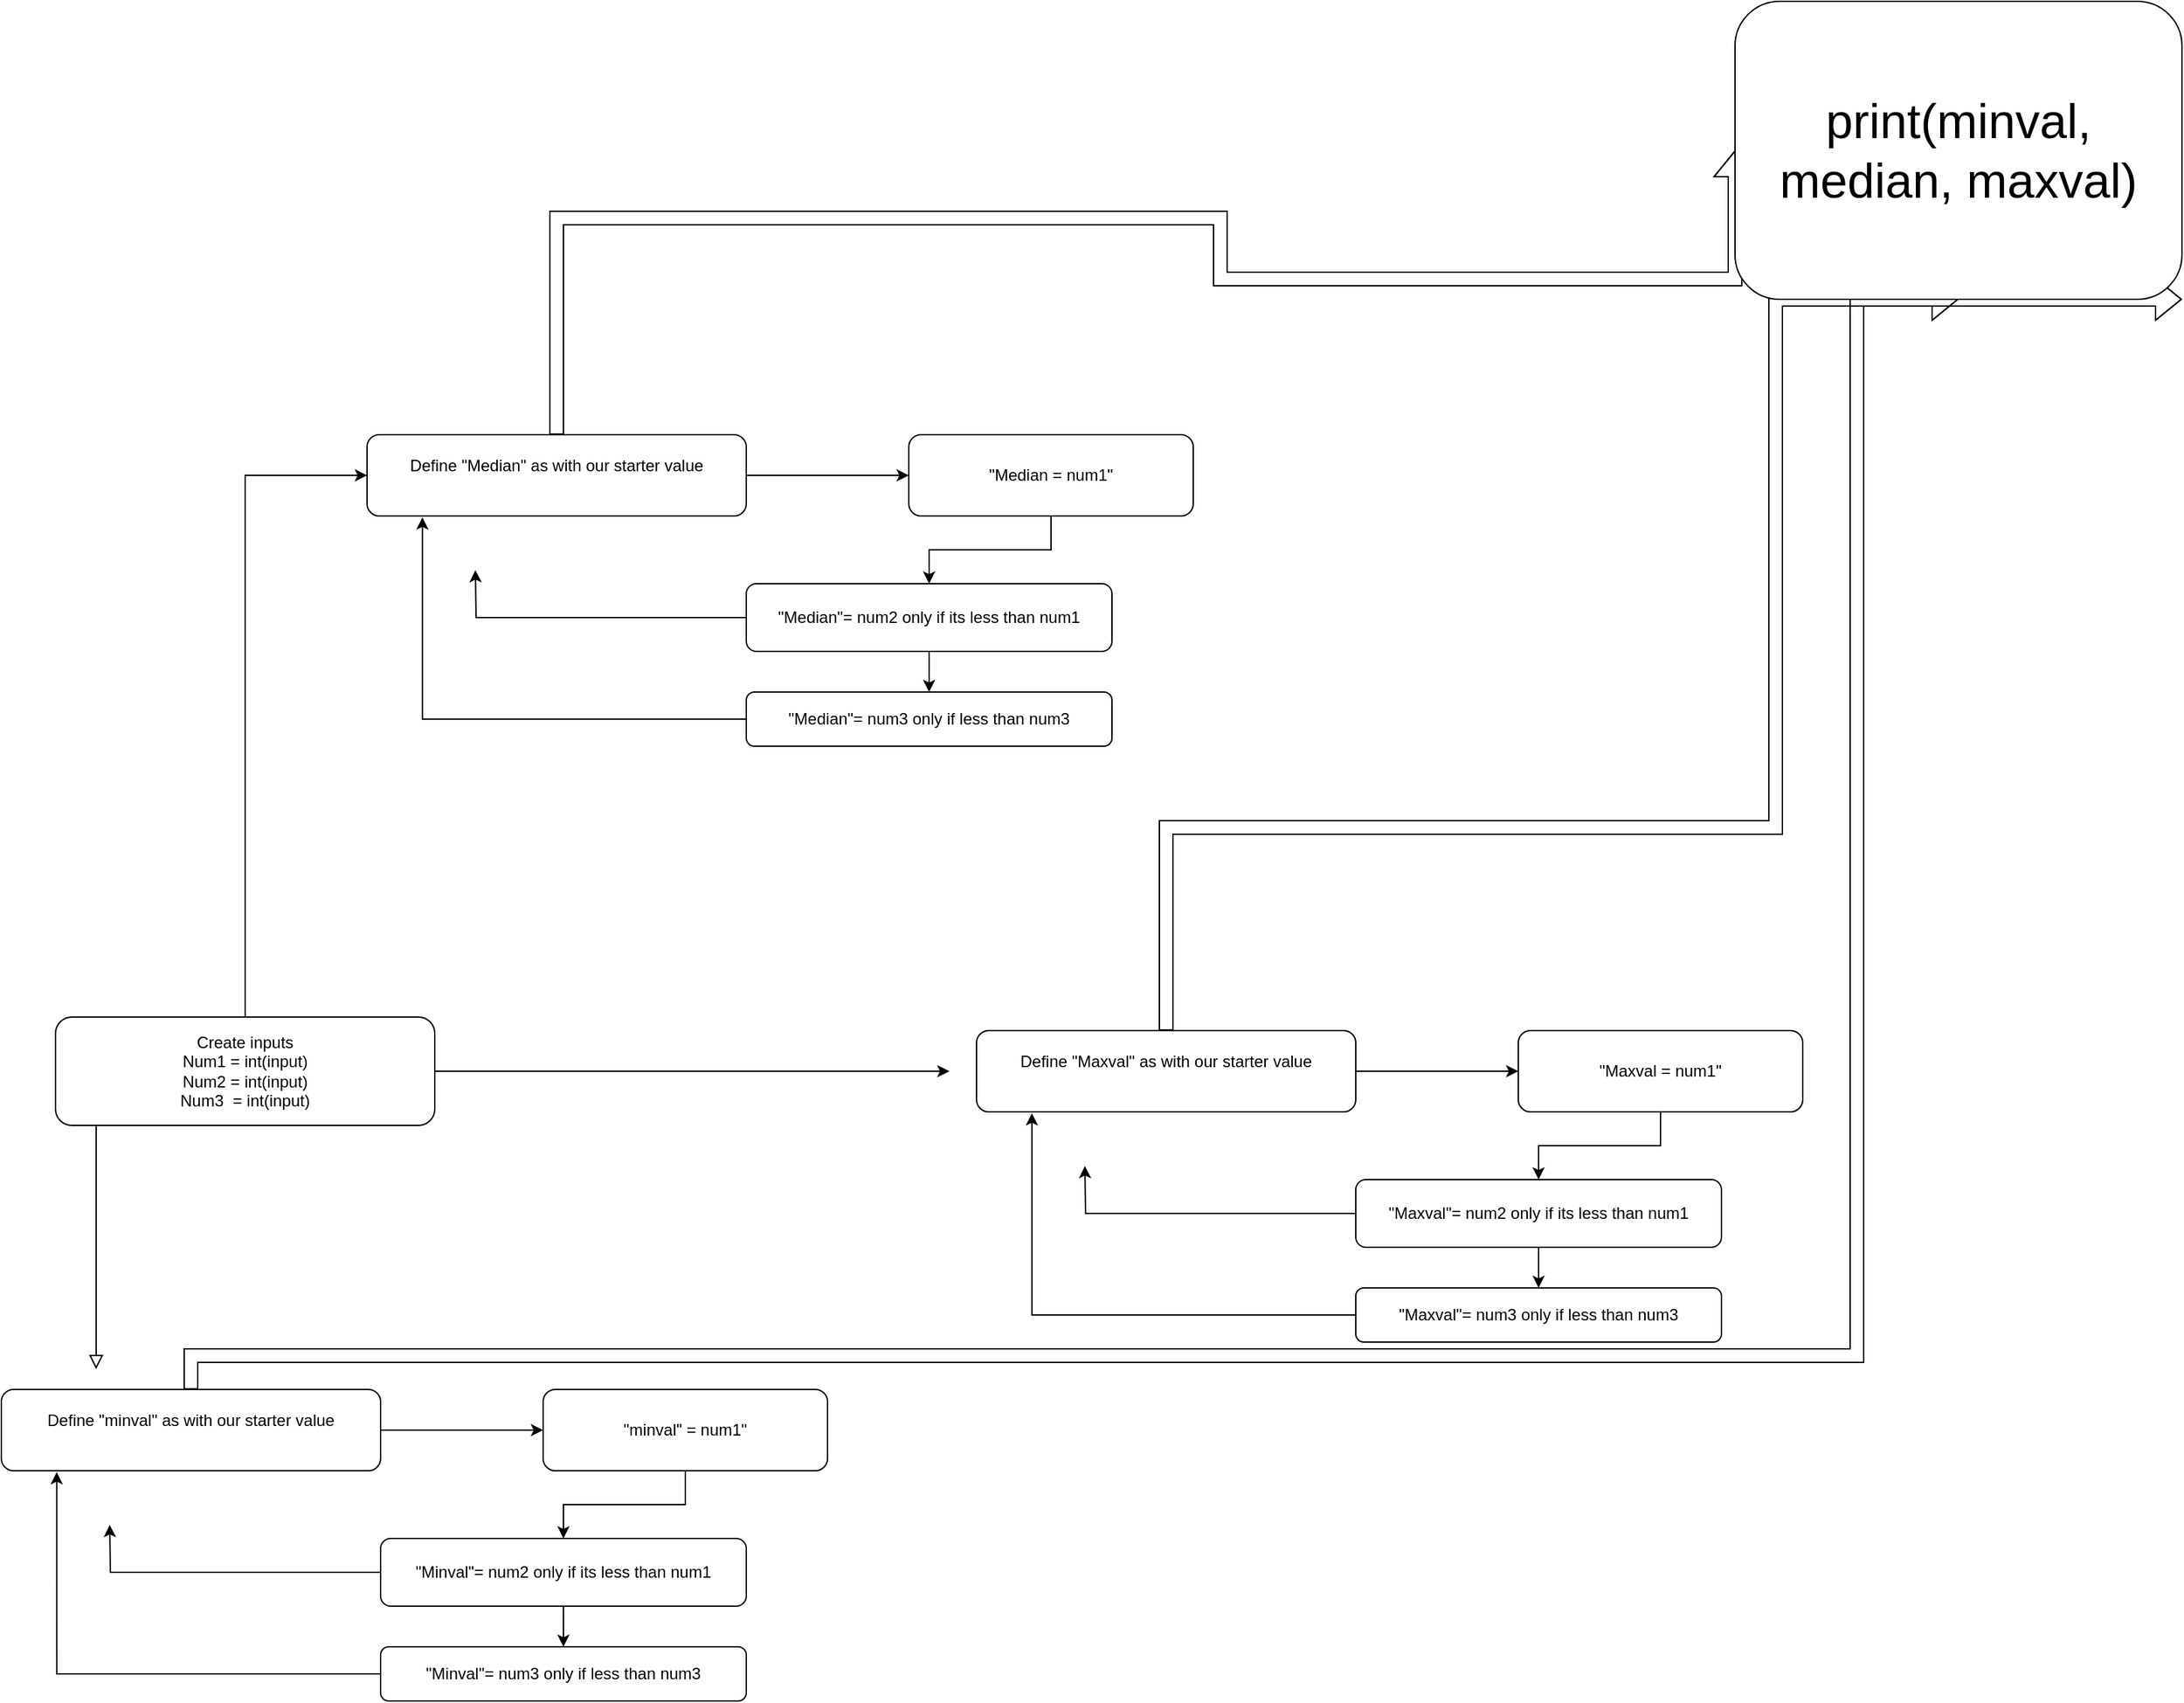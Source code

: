 <mxfile version="24.6.3" type="device">
  <diagram id="C5RBs43oDa-KdzZeNtuy" name="Page-1">
    <mxGraphModel dx="822" dy="1642" grid="1" gridSize="10" guides="1" tooltips="1" connect="1" arrows="1" fold="1" page="1" pageScale="1" pageWidth="827" pageHeight="1169" math="0" shadow="0">
      <root>
        <mxCell id="WIyWlLk6GJQsqaUBKTNV-0" />
        <mxCell id="WIyWlLk6GJQsqaUBKTNV-1" parent="WIyWlLk6GJQsqaUBKTNV-0" />
        <mxCell id="WIyWlLk6GJQsqaUBKTNV-2" value="" style="rounded=0;html=1;jettySize=auto;orthogonalLoop=1;fontSize=11;endArrow=block;endFill=0;endSize=8;strokeWidth=1;shadow=0;labelBackgroundColor=none;edgeStyle=orthogonalEdgeStyle;" parent="WIyWlLk6GJQsqaUBKTNV-1" source="WIyWlLk6GJQsqaUBKTNV-3" edge="1">
          <mxGeometry relative="1" as="geometry">
            <mxPoint x="110" y="250" as="targetPoint" />
            <Array as="points">
              <mxPoint x="110" y="210" />
            </Array>
          </mxGeometry>
        </mxCell>
        <mxCell id="fMM5NE8pV7-07rERz2uC-22" style="edgeStyle=orthogonalEdgeStyle;rounded=0;orthogonalLoop=1;jettySize=auto;html=1;" edge="1" parent="WIyWlLk6GJQsqaUBKTNV-1" source="WIyWlLk6GJQsqaUBKTNV-3">
          <mxGeometry relative="1" as="geometry">
            <mxPoint x="740" y="30" as="targetPoint" />
          </mxGeometry>
        </mxCell>
        <mxCell id="fMM5NE8pV7-07rERz2uC-34" style="edgeStyle=orthogonalEdgeStyle;rounded=0;orthogonalLoop=1;jettySize=auto;html=1;entryX=0;entryY=0.5;entryDx=0;entryDy=0;" edge="1" parent="WIyWlLk6GJQsqaUBKTNV-1" source="WIyWlLk6GJQsqaUBKTNV-3" target="fMM5NE8pV7-07rERz2uC-25">
          <mxGeometry relative="1" as="geometry" />
        </mxCell>
        <mxCell id="WIyWlLk6GJQsqaUBKTNV-3" value="Create inputs&lt;div&gt;Num1 = int(input)&lt;/div&gt;&lt;div&gt;Num2 = int(input)&lt;/div&gt;&lt;div&gt;Num3&amp;nbsp; = int(input)&lt;/div&gt;" style="rounded=1;whiteSpace=wrap;html=1;fontSize=12;glass=0;strokeWidth=1;shadow=0;" parent="WIyWlLk6GJQsqaUBKTNV-1" vertex="1">
          <mxGeometry x="80" y="-10" width="280" height="80" as="geometry" />
        </mxCell>
        <mxCell id="fMM5NE8pV7-07rERz2uC-2" style="edgeStyle=orthogonalEdgeStyle;rounded=0;orthogonalLoop=1;jettySize=auto;html=1;entryX=0;entryY=0.5;entryDx=0;entryDy=0;" edge="1" parent="WIyWlLk6GJQsqaUBKTNV-1" source="fMM5NE8pV7-07rERz2uC-4" target="fMM5NE8pV7-07rERz2uC-11">
          <mxGeometry relative="1" as="geometry">
            <mxPoint x="440" y="325" as="targetPoint" />
          </mxGeometry>
        </mxCell>
        <mxCell id="fMM5NE8pV7-07rERz2uC-41" style="edgeStyle=orthogonalEdgeStyle;rounded=0;orthogonalLoop=1;jettySize=auto;html=1;entryX=1;entryY=1;entryDx=0;entryDy=0;shape=flexArrow;" edge="1" parent="WIyWlLk6GJQsqaUBKTNV-1" source="fMM5NE8pV7-07rERz2uC-4" target="fMM5NE8pV7-07rERz2uC-36">
          <mxGeometry relative="1" as="geometry">
            <Array as="points">
              <mxPoint x="180" y="240" />
              <mxPoint x="1410" y="240" />
            </Array>
          </mxGeometry>
        </mxCell>
        <mxCell id="fMM5NE8pV7-07rERz2uC-4" value="Define &quot;minval&quot; as with our starter value&lt;div&gt;&amp;nbsp;&lt;/div&gt;" style="rounded=1;whiteSpace=wrap;html=1;" vertex="1" parent="WIyWlLk6GJQsqaUBKTNV-1">
          <mxGeometry x="40" y="265" width="280" height="60" as="geometry" />
        </mxCell>
        <mxCell id="fMM5NE8pV7-07rERz2uC-5" style="edgeStyle=orthogonalEdgeStyle;rounded=0;orthogonalLoop=1;jettySize=auto;html=1;" edge="1" parent="WIyWlLk6GJQsqaUBKTNV-1" source="fMM5NE8pV7-07rERz2uC-7">
          <mxGeometry relative="1" as="geometry">
            <mxPoint x="120" y="365" as="targetPoint" />
          </mxGeometry>
        </mxCell>
        <mxCell id="fMM5NE8pV7-07rERz2uC-6" style="edgeStyle=orthogonalEdgeStyle;rounded=0;orthogonalLoop=1;jettySize=auto;html=1;entryX=0.5;entryY=0;entryDx=0;entryDy=0;" edge="1" parent="WIyWlLk6GJQsqaUBKTNV-1" source="fMM5NE8pV7-07rERz2uC-7" target="fMM5NE8pV7-07rERz2uC-9">
          <mxGeometry relative="1" as="geometry" />
        </mxCell>
        <mxCell id="fMM5NE8pV7-07rERz2uC-7" value="&quot;Minval&quot;= num2 only if its less than num1" style="rounded=1;whiteSpace=wrap;html=1;" vertex="1" parent="WIyWlLk6GJQsqaUBKTNV-1">
          <mxGeometry x="320" y="375" width="270" height="50" as="geometry" />
        </mxCell>
        <mxCell id="fMM5NE8pV7-07rERz2uC-8" style="edgeStyle=orthogonalEdgeStyle;rounded=0;orthogonalLoop=1;jettySize=auto;html=1;entryX=0.146;entryY=1.017;entryDx=0;entryDy=0;entryPerimeter=0;exitX=0;exitY=0.5;exitDx=0;exitDy=0;" edge="1" parent="WIyWlLk6GJQsqaUBKTNV-1" source="fMM5NE8pV7-07rERz2uC-9" target="fMM5NE8pV7-07rERz2uC-4">
          <mxGeometry relative="1" as="geometry">
            <mxPoint x="80" y="365" as="targetPoint" />
          </mxGeometry>
        </mxCell>
        <mxCell id="fMM5NE8pV7-07rERz2uC-9" value="&quot;Minval&quot;= num3 only if less than num3" style="rounded=1;whiteSpace=wrap;html=1;" vertex="1" parent="WIyWlLk6GJQsqaUBKTNV-1">
          <mxGeometry x="320" y="455" width="270" height="40" as="geometry" />
        </mxCell>
        <mxCell id="fMM5NE8pV7-07rERz2uC-10" style="edgeStyle=orthogonalEdgeStyle;rounded=0;orthogonalLoop=1;jettySize=auto;html=1;" edge="1" parent="WIyWlLk6GJQsqaUBKTNV-1" source="fMM5NE8pV7-07rERz2uC-11" target="fMM5NE8pV7-07rERz2uC-7">
          <mxGeometry relative="1" as="geometry" />
        </mxCell>
        <mxCell id="fMM5NE8pV7-07rERz2uC-11" value="&quot;minval&quot; = num1&quot;" style="rounded=1;whiteSpace=wrap;html=1;" vertex="1" parent="WIyWlLk6GJQsqaUBKTNV-1">
          <mxGeometry x="440" y="265" width="210" height="60" as="geometry" />
        </mxCell>
        <mxCell id="fMM5NE8pV7-07rERz2uC-12" style="edgeStyle=orthogonalEdgeStyle;rounded=0;orthogonalLoop=1;jettySize=auto;html=1;entryX=0;entryY=0.5;entryDx=0;entryDy=0;" edge="1" parent="WIyWlLk6GJQsqaUBKTNV-1" source="fMM5NE8pV7-07rERz2uC-14" target="fMM5NE8pV7-07rERz2uC-21">
          <mxGeometry relative="1" as="geometry">
            <mxPoint x="1160" y="60" as="targetPoint" />
          </mxGeometry>
        </mxCell>
        <mxCell id="fMM5NE8pV7-07rERz2uC-39" style="edgeStyle=orthogonalEdgeStyle;rounded=0;orthogonalLoop=1;jettySize=auto;html=1;entryX=0.5;entryY=1;entryDx=0;entryDy=0;shape=flexArrow;" edge="1" parent="WIyWlLk6GJQsqaUBKTNV-1" source="fMM5NE8pV7-07rERz2uC-14" target="fMM5NE8pV7-07rERz2uC-36">
          <mxGeometry relative="1" as="geometry">
            <Array as="points">
              <mxPoint x="900" y="-150" />
              <mxPoint x="1350" y="-150" />
            </Array>
          </mxGeometry>
        </mxCell>
        <mxCell id="fMM5NE8pV7-07rERz2uC-14" value="Define &quot;Maxval&quot; as with our starter value&lt;div&gt;&amp;nbsp;&lt;/div&gt;" style="rounded=1;whiteSpace=wrap;html=1;" vertex="1" parent="WIyWlLk6GJQsqaUBKTNV-1">
          <mxGeometry x="760" width="280" height="60" as="geometry" />
        </mxCell>
        <mxCell id="fMM5NE8pV7-07rERz2uC-15" style="edgeStyle=orthogonalEdgeStyle;rounded=0;orthogonalLoop=1;jettySize=auto;html=1;" edge="1" parent="WIyWlLk6GJQsqaUBKTNV-1" source="fMM5NE8pV7-07rERz2uC-17">
          <mxGeometry relative="1" as="geometry">
            <mxPoint x="840" y="100" as="targetPoint" />
          </mxGeometry>
        </mxCell>
        <mxCell id="fMM5NE8pV7-07rERz2uC-16" style="edgeStyle=orthogonalEdgeStyle;rounded=0;orthogonalLoop=1;jettySize=auto;html=1;entryX=0.5;entryY=0;entryDx=0;entryDy=0;" edge="1" parent="WIyWlLk6GJQsqaUBKTNV-1" source="fMM5NE8pV7-07rERz2uC-17" target="fMM5NE8pV7-07rERz2uC-19">
          <mxGeometry relative="1" as="geometry" />
        </mxCell>
        <mxCell id="fMM5NE8pV7-07rERz2uC-17" value="&quot;Maxval&quot;= num2 only if its less than num1" style="rounded=1;whiteSpace=wrap;html=1;" vertex="1" parent="WIyWlLk6GJQsqaUBKTNV-1">
          <mxGeometry x="1040" y="110" width="270" height="50" as="geometry" />
        </mxCell>
        <mxCell id="fMM5NE8pV7-07rERz2uC-18" style="edgeStyle=orthogonalEdgeStyle;rounded=0;orthogonalLoop=1;jettySize=auto;html=1;entryX=0.146;entryY=1.017;entryDx=0;entryDy=0;entryPerimeter=0;exitX=0;exitY=0.5;exitDx=0;exitDy=0;" edge="1" parent="WIyWlLk6GJQsqaUBKTNV-1" source="fMM5NE8pV7-07rERz2uC-19" target="fMM5NE8pV7-07rERz2uC-14">
          <mxGeometry relative="1" as="geometry">
            <mxPoint x="800" y="100" as="targetPoint" />
          </mxGeometry>
        </mxCell>
        <mxCell id="fMM5NE8pV7-07rERz2uC-19" value="&quot;Maxval&quot;= num3 only if less than num3" style="rounded=1;whiteSpace=wrap;html=1;" vertex="1" parent="WIyWlLk6GJQsqaUBKTNV-1">
          <mxGeometry x="1040" y="190" width="270" height="40" as="geometry" />
        </mxCell>
        <mxCell id="fMM5NE8pV7-07rERz2uC-20" style="edgeStyle=orthogonalEdgeStyle;rounded=0;orthogonalLoop=1;jettySize=auto;html=1;" edge="1" parent="WIyWlLk6GJQsqaUBKTNV-1" source="fMM5NE8pV7-07rERz2uC-21" target="fMM5NE8pV7-07rERz2uC-17">
          <mxGeometry relative="1" as="geometry" />
        </mxCell>
        <mxCell id="fMM5NE8pV7-07rERz2uC-21" value="&quot;Maxval = num1&quot;" style="rounded=1;whiteSpace=wrap;html=1;" vertex="1" parent="WIyWlLk6GJQsqaUBKTNV-1">
          <mxGeometry x="1160" width="210" height="60" as="geometry" />
        </mxCell>
        <mxCell id="fMM5NE8pV7-07rERz2uC-23" style="edgeStyle=orthogonalEdgeStyle;rounded=0;orthogonalLoop=1;jettySize=auto;html=1;entryX=0;entryY=0.5;entryDx=0;entryDy=0;" edge="1" parent="WIyWlLk6GJQsqaUBKTNV-1" source="fMM5NE8pV7-07rERz2uC-25" target="fMM5NE8pV7-07rERz2uC-32">
          <mxGeometry relative="1" as="geometry">
            <mxPoint x="710" y="-380" as="targetPoint" />
          </mxGeometry>
        </mxCell>
        <mxCell id="fMM5NE8pV7-07rERz2uC-37" style="edgeStyle=orthogonalEdgeStyle;rounded=0;orthogonalLoop=1;jettySize=auto;html=1;entryX=0;entryY=0.5;entryDx=0;entryDy=0;shape=flexArrow;" edge="1" parent="WIyWlLk6GJQsqaUBKTNV-1" source="fMM5NE8pV7-07rERz2uC-25" target="fMM5NE8pV7-07rERz2uC-36">
          <mxGeometry relative="1" as="geometry">
            <Array as="points">
              <mxPoint x="450" y="-600" />
              <mxPoint x="940" y="-600" />
              <mxPoint x="940" y="-555" />
            </Array>
          </mxGeometry>
        </mxCell>
        <mxCell id="fMM5NE8pV7-07rERz2uC-25" value="Define &quot;Median&quot; as with our starter value&lt;div&gt;&amp;nbsp;&lt;/div&gt;" style="rounded=1;whiteSpace=wrap;html=1;" vertex="1" parent="WIyWlLk6GJQsqaUBKTNV-1">
          <mxGeometry x="310" y="-440" width="280" height="60" as="geometry" />
        </mxCell>
        <mxCell id="fMM5NE8pV7-07rERz2uC-26" style="edgeStyle=orthogonalEdgeStyle;rounded=0;orthogonalLoop=1;jettySize=auto;html=1;" edge="1" parent="WIyWlLk6GJQsqaUBKTNV-1" source="fMM5NE8pV7-07rERz2uC-28">
          <mxGeometry relative="1" as="geometry">
            <mxPoint x="390" y="-340" as="targetPoint" />
          </mxGeometry>
        </mxCell>
        <mxCell id="fMM5NE8pV7-07rERz2uC-27" style="edgeStyle=orthogonalEdgeStyle;rounded=0;orthogonalLoop=1;jettySize=auto;html=1;entryX=0.5;entryY=0;entryDx=0;entryDy=0;" edge="1" parent="WIyWlLk6GJQsqaUBKTNV-1" source="fMM5NE8pV7-07rERz2uC-28" target="fMM5NE8pV7-07rERz2uC-30">
          <mxGeometry relative="1" as="geometry" />
        </mxCell>
        <mxCell id="fMM5NE8pV7-07rERz2uC-28" value="&quot;Median&quot;= num2 only if its less than num1" style="rounded=1;whiteSpace=wrap;html=1;" vertex="1" parent="WIyWlLk6GJQsqaUBKTNV-1">
          <mxGeometry x="590" y="-330" width="270" height="50" as="geometry" />
        </mxCell>
        <mxCell id="fMM5NE8pV7-07rERz2uC-29" style="edgeStyle=orthogonalEdgeStyle;rounded=0;orthogonalLoop=1;jettySize=auto;html=1;entryX=0.146;entryY=1.017;entryDx=0;entryDy=0;entryPerimeter=0;exitX=0;exitY=0.5;exitDx=0;exitDy=0;" edge="1" parent="WIyWlLk6GJQsqaUBKTNV-1" source="fMM5NE8pV7-07rERz2uC-30" target="fMM5NE8pV7-07rERz2uC-25">
          <mxGeometry relative="1" as="geometry">
            <mxPoint x="350" y="-340" as="targetPoint" />
          </mxGeometry>
        </mxCell>
        <mxCell id="fMM5NE8pV7-07rERz2uC-30" value="&quot;Median&quot;= num3 only if less than num3" style="rounded=1;whiteSpace=wrap;html=1;" vertex="1" parent="WIyWlLk6GJQsqaUBKTNV-1">
          <mxGeometry x="590" y="-250" width="270" height="40" as="geometry" />
        </mxCell>
        <mxCell id="fMM5NE8pV7-07rERz2uC-31" style="edgeStyle=orthogonalEdgeStyle;rounded=0;orthogonalLoop=1;jettySize=auto;html=1;" edge="1" parent="WIyWlLk6GJQsqaUBKTNV-1" source="fMM5NE8pV7-07rERz2uC-32" target="fMM5NE8pV7-07rERz2uC-28">
          <mxGeometry relative="1" as="geometry" />
        </mxCell>
        <mxCell id="fMM5NE8pV7-07rERz2uC-32" value="&quot;Median = num1&quot;" style="rounded=1;whiteSpace=wrap;html=1;" vertex="1" parent="WIyWlLk6GJQsqaUBKTNV-1">
          <mxGeometry x="710" y="-440" width="210" height="60" as="geometry" />
        </mxCell>
        <mxCell id="fMM5NE8pV7-07rERz2uC-36" value="&lt;font style=&quot;font-size: 36px;&quot;&gt;print(minval, median, maxval)&lt;/font&gt;" style="rounded=1;whiteSpace=wrap;html=1;" vertex="1" parent="WIyWlLk6GJQsqaUBKTNV-1">
          <mxGeometry x="1320" y="-760" width="330" height="220" as="geometry" />
        </mxCell>
      </root>
    </mxGraphModel>
  </diagram>
</mxfile>

